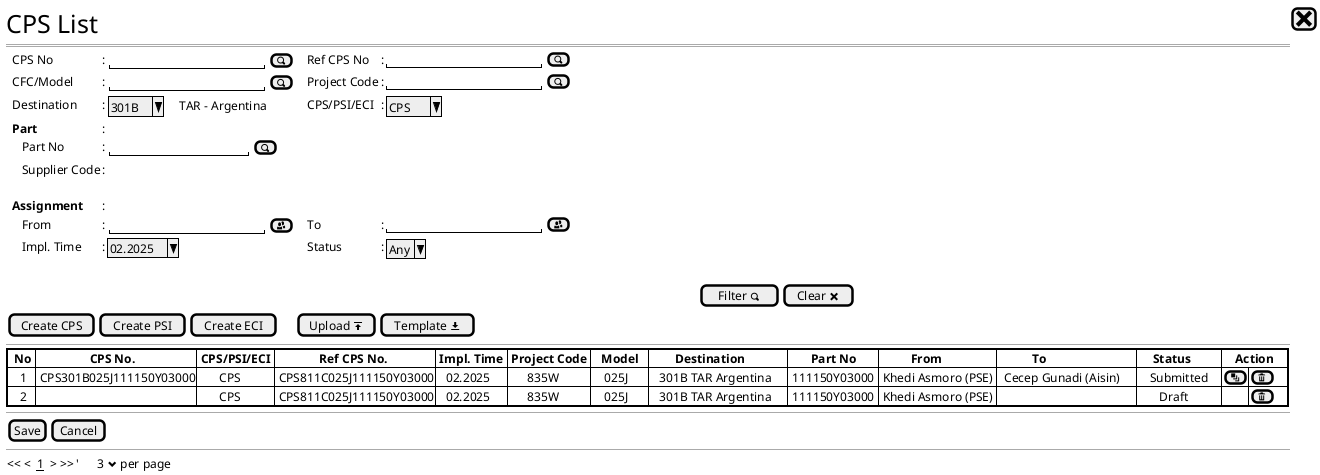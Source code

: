 /.
When duplicate button invoke in the table row, a new row will appear below it
and the CPS No will still be empty because the data hasn't been saved yet,
the Create CPS and Create PSI button will be hidden and Save and Cancel button 
will now appear under the table.
User can whether edit the new duplicated CPS, save it or delete it right away
if user choose to edit it, it will then open edit CPS form.
if user choose to save it, then the CPS No will still be empty but the status will be Draft
if user choose to delete it, then the save/cancel button will dissapear
and the create CPS and Create PSI button will reappear.
./
@startsalt
{
  <size:25>CPS List |[<size:25><&x>]|*
  ==
  {
    .|CPS No              |: {|"                   "|[<&magnifying-glass>] |}.|.|Ref CPS No          |: |"                   "|[<&magnifying-glass>]|*
    .|CFC/Model           |: {|"                   "|[<&magnifying-glass>] |}.|.|Project Code        |: |"                   "|[<&magnifying-glass>]|*
    .|Destination         |: {|^301B ^|    TAR - Argentina |}                .|.|CPS/PSI/ECI         |: {|^ CPS ^             |}*
    .|<b>Part          |: |*
    .|   Part No             |: {|"                 "|[<&magnifying-glass>]|}*
    .|   Supplier Code       |: {|                  |}*    
    .
    .|<b>Assignment          |: |*
    .|   From                |: {|"                   "|[<&people>]           |}.|.|To                  |: |"                   "|[<&people>]|*    
    .|   Impl. Time          |: |^02.2025^     |.|.|Status        |: {| ^Any^ |}*    
  }
  .
  {|                                                                                                                                                                                                                             |[Filter <&magnifying-glass>]|[Clear <&x>]|}
    {[Create CPS] | [Create PSI]|[Create ECI]|.|.                |.           |                        [Upload <&data-transfer-upload>]| [Template <&data-transfer-download>]|} *
    --
    {+
      {#
        '|<b> CPS No. |<b> Ref CPS No. |<b>DPI No|<b> Issued Date|<b>Effective Date|<b> CFC/Pjt   |<b> Model  |<b> # Parts        |<b> From               |<b> To                 |<b> Status       |<b>  Action   |*|*|*
        |  <b>No |                 <b>CPS No.                 | <b>CPS/PSI/ECI |              <b>Ref CPS No.              | <b>Impl. Time | <b>Project Code |   <b>Model   |        <b>Destination        |      <b> Part No      |          <b>From          |           <b>To           |     <b>Status     |    <b>Action    |*|*
        |    1   | CPS301B025J111150Y03000                    |       CPS      | CPS811C025J111150Y03000                        |   02.2025     |      835W       |    025J      |   301B TAR Argentina           | 111150Y03000          | Khedi Asmoro (PSE)        |  Cecep Gunadi (Aisin)     |    Submitted    |[<&layers>]|[<&trash>]|*
        |    2   |.                                           |       CPS      | CPS811C025J111150Y03000                        |   02.2025     |      835W       |    025J      |   301B TAR Argentina           | 111150Y03000          | Khedi Asmoro (PSE)        |.                          |       Draft     |.|[<&trash>]|*
      
    }

  }
  --
  {[Save] | [Cancel]|}*
  --
  {
  << <  __1__  > >>  |'      3 <&chevron-bottom> per page |*
  }  
}
@endsalt
